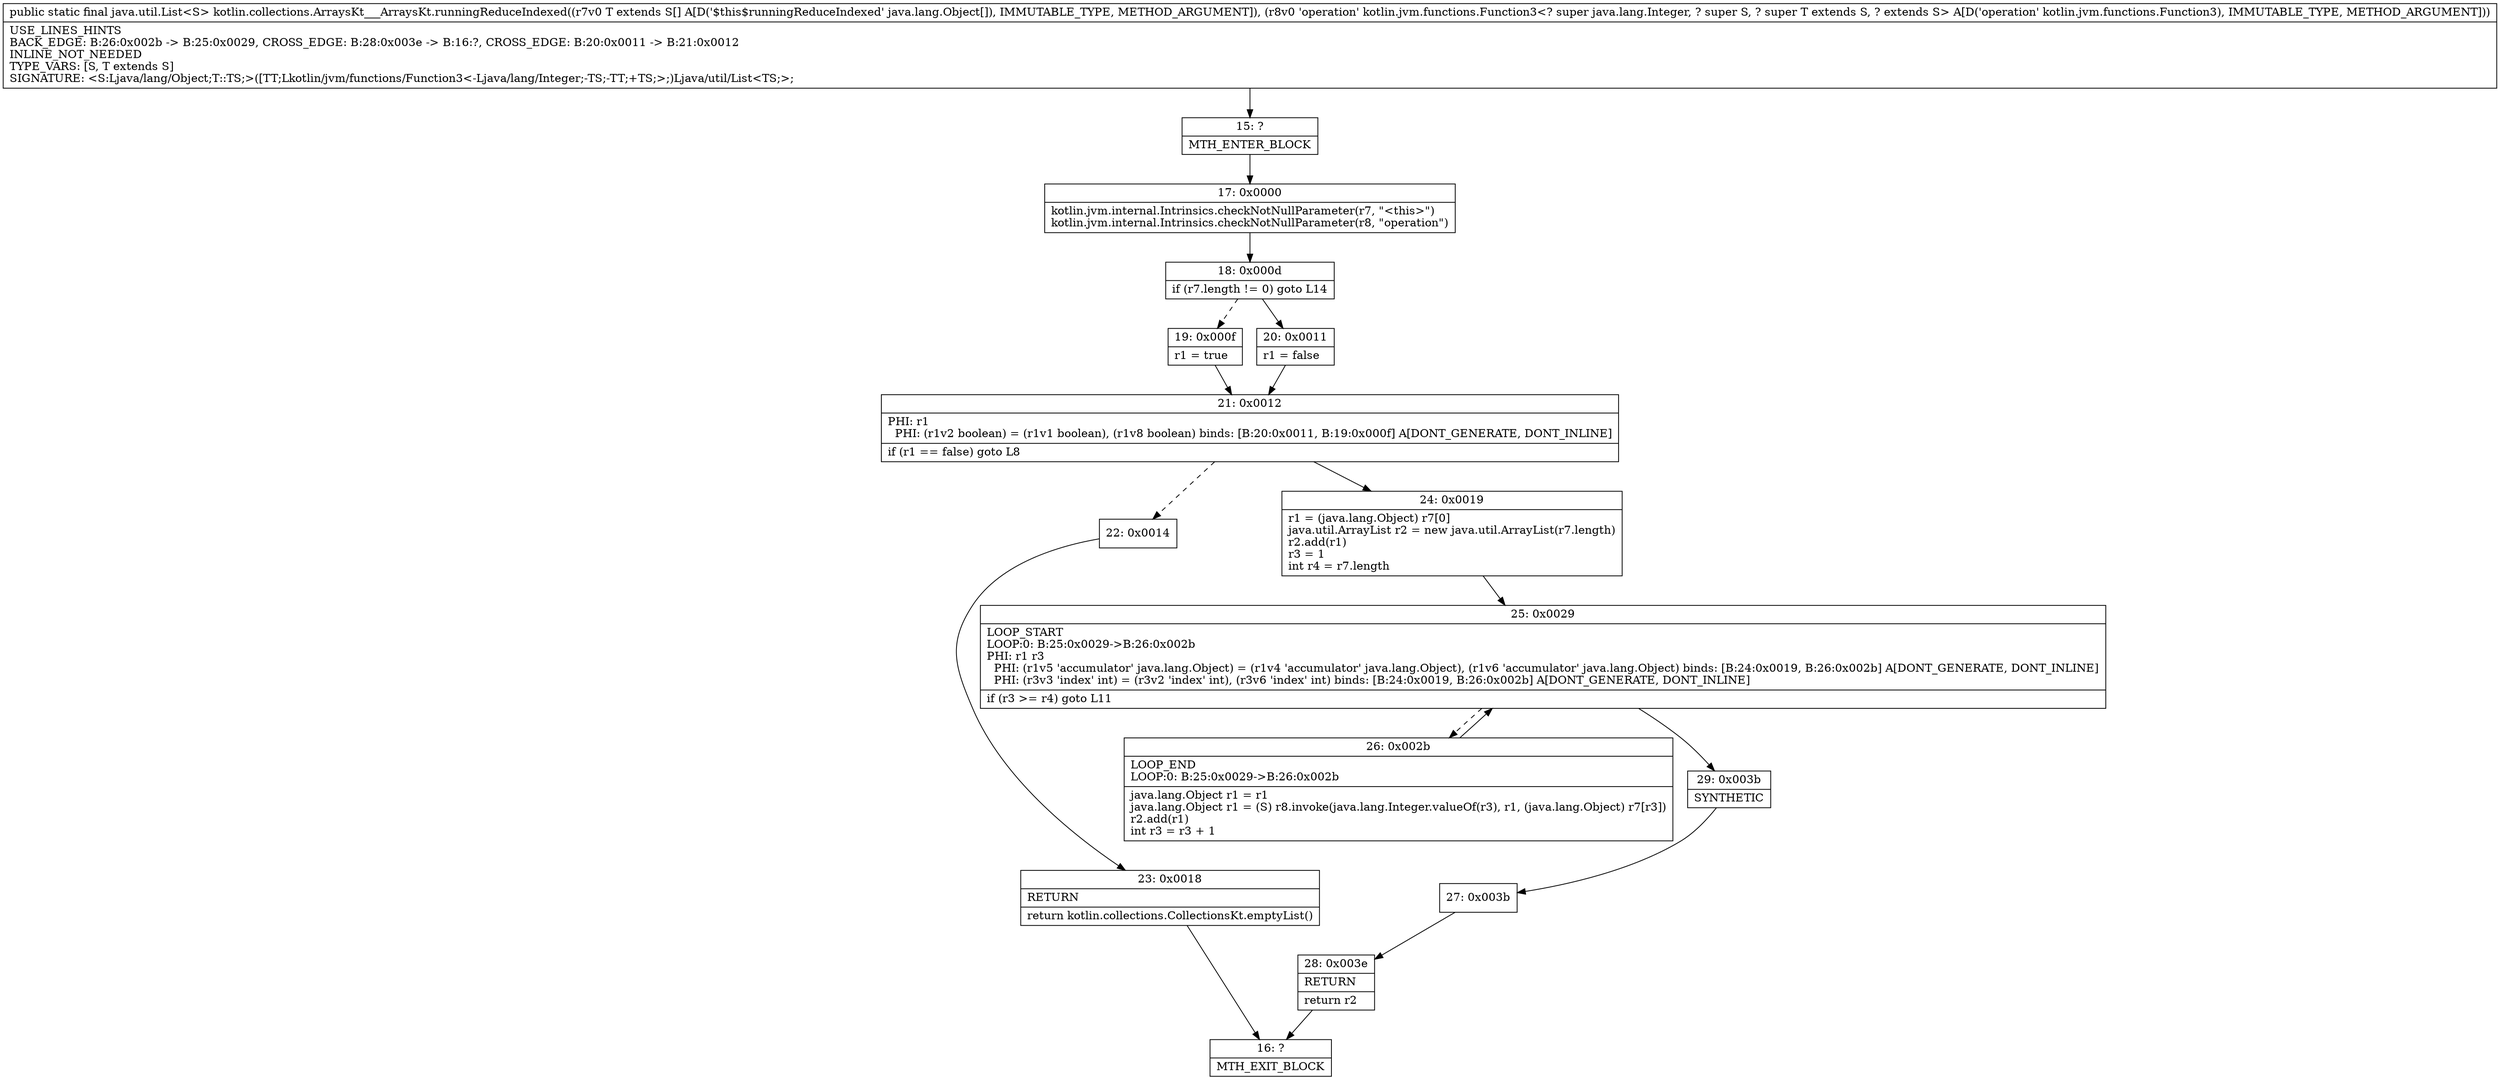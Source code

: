 digraph "CFG forkotlin.collections.ArraysKt___ArraysKt.runningReduceIndexed([Ljava\/lang\/Object;Lkotlin\/jvm\/functions\/Function3;)Ljava\/util\/List;" {
Node_15 [shape=record,label="{15\:\ ?|MTH_ENTER_BLOCK\l}"];
Node_17 [shape=record,label="{17\:\ 0x0000|kotlin.jvm.internal.Intrinsics.checkNotNullParameter(r7, \"\<this\>\")\lkotlin.jvm.internal.Intrinsics.checkNotNullParameter(r8, \"operation\")\l}"];
Node_18 [shape=record,label="{18\:\ 0x000d|if (r7.length != 0) goto L14\l}"];
Node_19 [shape=record,label="{19\:\ 0x000f|r1 = true\l}"];
Node_21 [shape=record,label="{21\:\ 0x0012|PHI: r1 \l  PHI: (r1v2 boolean) = (r1v1 boolean), (r1v8 boolean) binds: [B:20:0x0011, B:19:0x000f] A[DONT_GENERATE, DONT_INLINE]\l|if (r1 == false) goto L8\l}"];
Node_22 [shape=record,label="{22\:\ 0x0014}"];
Node_23 [shape=record,label="{23\:\ 0x0018|RETURN\l|return kotlin.collections.CollectionsKt.emptyList()\l}"];
Node_16 [shape=record,label="{16\:\ ?|MTH_EXIT_BLOCK\l}"];
Node_24 [shape=record,label="{24\:\ 0x0019|r1 = (java.lang.Object) r7[0]\ljava.util.ArrayList r2 = new java.util.ArrayList(r7.length)\lr2.add(r1)\lr3 = 1\lint r4 = r7.length\l}"];
Node_25 [shape=record,label="{25\:\ 0x0029|LOOP_START\lLOOP:0: B:25:0x0029\-\>B:26:0x002b\lPHI: r1 r3 \l  PHI: (r1v5 'accumulator' java.lang.Object) = (r1v4 'accumulator' java.lang.Object), (r1v6 'accumulator' java.lang.Object) binds: [B:24:0x0019, B:26:0x002b] A[DONT_GENERATE, DONT_INLINE]\l  PHI: (r3v3 'index' int) = (r3v2 'index' int), (r3v6 'index' int) binds: [B:24:0x0019, B:26:0x002b] A[DONT_GENERATE, DONT_INLINE]\l|if (r3 \>= r4) goto L11\l}"];
Node_26 [shape=record,label="{26\:\ 0x002b|LOOP_END\lLOOP:0: B:25:0x0029\-\>B:26:0x002b\l|java.lang.Object r1 = r1\ljava.lang.Object r1 = (S) r8.invoke(java.lang.Integer.valueOf(r3), r1, (java.lang.Object) r7[r3])\lr2.add(r1)\lint r3 = r3 + 1\l}"];
Node_29 [shape=record,label="{29\:\ 0x003b|SYNTHETIC\l}"];
Node_27 [shape=record,label="{27\:\ 0x003b}"];
Node_28 [shape=record,label="{28\:\ 0x003e|RETURN\l|return r2\l}"];
Node_20 [shape=record,label="{20\:\ 0x0011|r1 = false\l}"];
MethodNode[shape=record,label="{public static final java.util.List\<S\> kotlin.collections.ArraysKt___ArraysKt.runningReduceIndexed((r7v0 T extends S[] A[D('$this$runningReduceIndexed' java.lang.Object[]), IMMUTABLE_TYPE, METHOD_ARGUMENT]), (r8v0 'operation' kotlin.jvm.functions.Function3\<? super java.lang.Integer, ? super S, ? super T extends S, ? extends S\> A[D('operation' kotlin.jvm.functions.Function3), IMMUTABLE_TYPE, METHOD_ARGUMENT]))  | USE_LINES_HINTS\lBACK_EDGE: B:26:0x002b \-\> B:25:0x0029, CROSS_EDGE: B:28:0x003e \-\> B:16:?, CROSS_EDGE: B:20:0x0011 \-\> B:21:0x0012\lINLINE_NOT_NEEDED\lTYPE_VARS: [S, T extends S]\lSIGNATURE: \<S:Ljava\/lang\/Object;T::TS;\>([TT;Lkotlin\/jvm\/functions\/Function3\<\-Ljava\/lang\/Integer;\-TS;\-TT;+TS;\>;)Ljava\/util\/List\<TS;\>;\l}"];
MethodNode -> Node_15;Node_15 -> Node_17;
Node_17 -> Node_18;
Node_18 -> Node_19[style=dashed];
Node_18 -> Node_20;
Node_19 -> Node_21;
Node_21 -> Node_22[style=dashed];
Node_21 -> Node_24;
Node_22 -> Node_23;
Node_23 -> Node_16;
Node_24 -> Node_25;
Node_25 -> Node_26[style=dashed];
Node_25 -> Node_29;
Node_26 -> Node_25;
Node_29 -> Node_27;
Node_27 -> Node_28;
Node_28 -> Node_16;
Node_20 -> Node_21;
}

